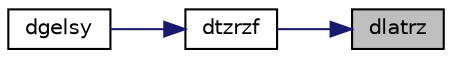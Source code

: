 digraph "dlatrz"
{
 // LATEX_PDF_SIZE
  edge [fontname="Helvetica",fontsize="10",labelfontname="Helvetica",labelfontsize="10"];
  node [fontname="Helvetica",fontsize="10",shape=record];
  rankdir="RL";
  Node1 [label="dlatrz",height=0.2,width=0.4,color="black", fillcolor="grey75", style="filled", fontcolor="black",tooltip="DLATRZ factors an upper trapezoidal matrix by means of orthogonal transformations."];
  Node1 -> Node2 [dir="back",color="midnightblue",fontsize="10",style="solid",fontname="Helvetica"];
  Node2 [label="dtzrzf",height=0.2,width=0.4,color="black", fillcolor="white", style="filled",URL="$dtzrzf_8f.html#a8b47b32f1fa36d90d17a58ffa94169f9",tooltip="DTZRZF"];
  Node2 -> Node3 [dir="back",color="midnightblue",fontsize="10",style="solid",fontname="Helvetica"];
  Node3 [label="dgelsy",height=0.2,width=0.4,color="black", fillcolor="white", style="filled",URL="$dgelsy_8f.html#a385713b8bcdf85663ff9a45926fac423",tooltip="DGELSY solves overdetermined or underdetermined systems for GE matrices"];
}
